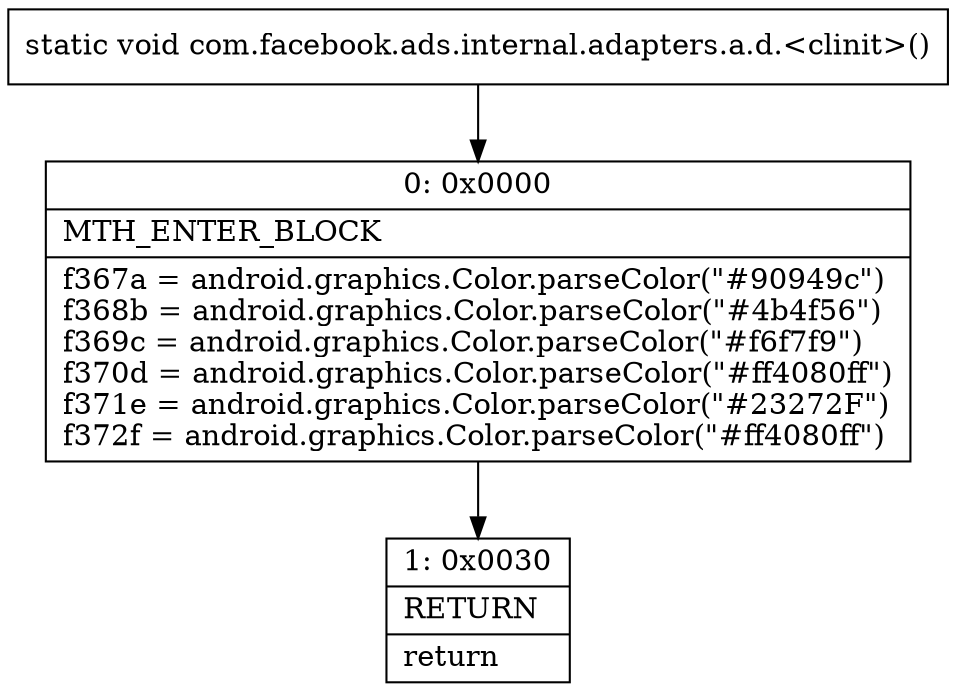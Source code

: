 digraph "CFG forcom.facebook.ads.internal.adapters.a.d.\<clinit\>()V" {
Node_0 [shape=record,label="{0\:\ 0x0000|MTH_ENTER_BLOCK\l|f367a = android.graphics.Color.parseColor(\"#90949c\")\lf368b = android.graphics.Color.parseColor(\"#4b4f56\")\lf369c = android.graphics.Color.parseColor(\"#f6f7f9\")\lf370d = android.graphics.Color.parseColor(\"#ff4080ff\")\lf371e = android.graphics.Color.parseColor(\"#23272F\")\lf372f = android.graphics.Color.parseColor(\"#ff4080ff\")\l}"];
Node_1 [shape=record,label="{1\:\ 0x0030|RETURN\l|return\l}"];
MethodNode[shape=record,label="{static void com.facebook.ads.internal.adapters.a.d.\<clinit\>() }"];
MethodNode -> Node_0;
Node_0 -> Node_1;
}

